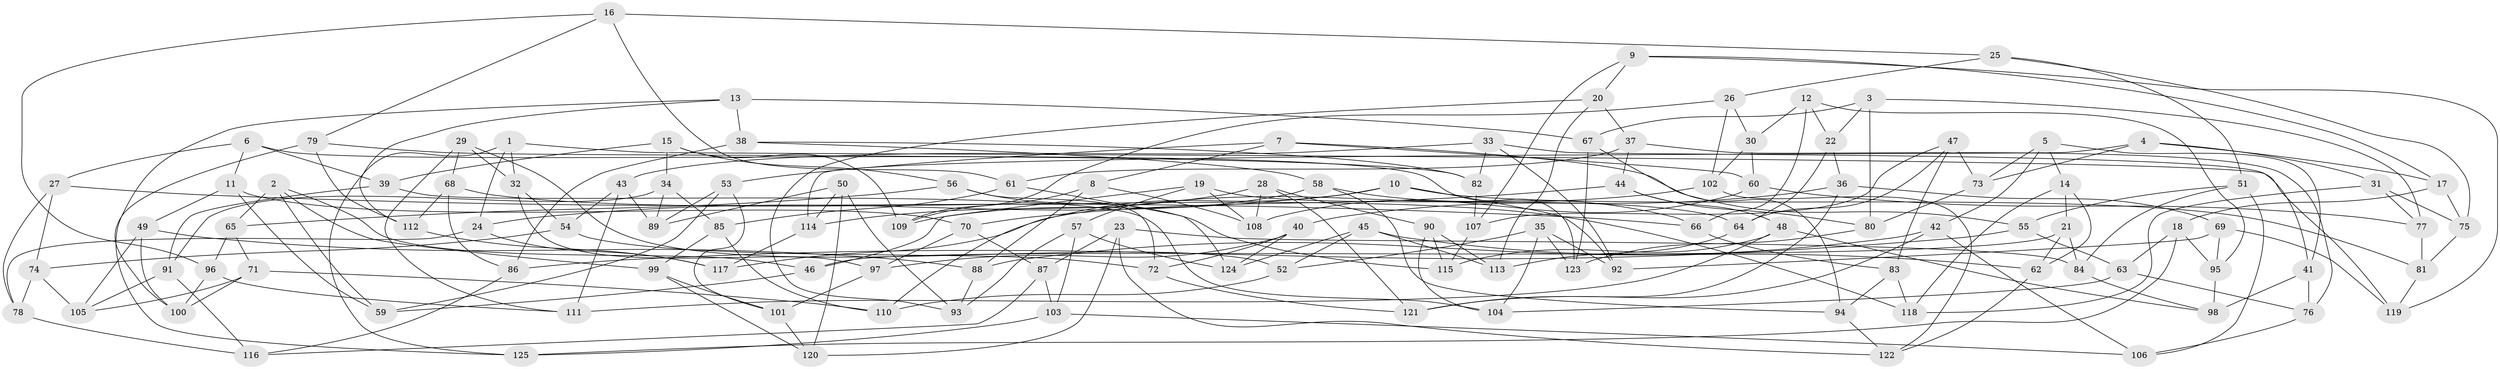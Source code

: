 // coarse degree distribution, {4: 0.3026315789473684, 6: 0.4342105263157895, 5: 0.19736842105263158, 3: 0.06578947368421052}
// Generated by graph-tools (version 1.1) at 2025/38/03/04/25 23:38:20]
// undirected, 125 vertices, 250 edges
graph export_dot {
  node [color=gray90,style=filled];
  1;
  2;
  3;
  4;
  5;
  6;
  7;
  8;
  9;
  10;
  11;
  12;
  13;
  14;
  15;
  16;
  17;
  18;
  19;
  20;
  21;
  22;
  23;
  24;
  25;
  26;
  27;
  28;
  29;
  30;
  31;
  32;
  33;
  34;
  35;
  36;
  37;
  38;
  39;
  40;
  41;
  42;
  43;
  44;
  45;
  46;
  47;
  48;
  49;
  50;
  51;
  52;
  53;
  54;
  55;
  56;
  57;
  58;
  59;
  60;
  61;
  62;
  63;
  64;
  65;
  66;
  67;
  68;
  69;
  70;
  71;
  72;
  73;
  74;
  75;
  76;
  77;
  78;
  79;
  80;
  81;
  82;
  83;
  84;
  85;
  86;
  87;
  88;
  89;
  90;
  91;
  92;
  93;
  94;
  95;
  96;
  97;
  98;
  99;
  100;
  101;
  102;
  103;
  104;
  105;
  106;
  107;
  108;
  109;
  110;
  111;
  112;
  113;
  114;
  115;
  116;
  117;
  118;
  119;
  120;
  121;
  122;
  123;
  124;
  125;
  1 -- 24;
  1 -- 125;
  1 -- 32;
  1 -- 119;
  2 -- 59;
  2 -- 46;
  2 -- 99;
  2 -- 65;
  3 -- 77;
  3 -- 67;
  3 -- 22;
  3 -- 80;
  4 -- 114;
  4 -- 31;
  4 -- 73;
  4 -- 17;
  5 -- 42;
  5 -- 41;
  5 -- 73;
  5 -- 14;
  6 -- 123;
  6 -- 11;
  6 -- 39;
  6 -- 27;
  7 -- 8;
  7 -- 55;
  7 -- 60;
  7 -- 53;
  8 -- 88;
  8 -- 108;
  8 -- 109;
  9 -- 17;
  9 -- 119;
  9 -- 107;
  9 -- 20;
  10 -- 92;
  10 -- 24;
  10 -- 110;
  10 -- 81;
  11 -- 59;
  11 -- 70;
  11 -- 49;
  12 -- 66;
  12 -- 22;
  12 -- 95;
  12 -- 30;
  13 -- 38;
  13 -- 67;
  13 -- 112;
  13 -- 125;
  14 -- 21;
  14 -- 62;
  14 -- 118;
  15 -- 39;
  15 -- 56;
  15 -- 34;
  15 -- 109;
  16 -- 25;
  16 -- 61;
  16 -- 96;
  16 -- 79;
  17 -- 18;
  17 -- 75;
  18 -- 95;
  18 -- 125;
  18 -- 63;
  19 -- 57;
  19 -- 64;
  19 -- 108;
  19 -- 46;
  20 -- 93;
  20 -- 113;
  20 -- 37;
  21 -- 62;
  21 -- 46;
  21 -- 84;
  22 -- 36;
  22 -- 64;
  23 -- 122;
  23 -- 84;
  23 -- 87;
  23 -- 120;
  24 -- 117;
  24 -- 78;
  25 -- 75;
  25 -- 26;
  25 -- 51;
  26 -- 102;
  26 -- 109;
  26 -- 30;
  27 -- 74;
  27 -- 66;
  27 -- 78;
  28 -- 108;
  28 -- 114;
  28 -- 121;
  28 -- 90;
  29 -- 111;
  29 -- 32;
  29 -- 52;
  29 -- 68;
  30 -- 60;
  30 -- 102;
  31 -- 75;
  31 -- 118;
  31 -- 77;
  32 -- 54;
  32 -- 97;
  33 -- 43;
  33 -- 41;
  33 -- 92;
  33 -- 82;
  34 -- 85;
  34 -- 91;
  34 -- 89;
  35 -- 123;
  35 -- 92;
  35 -- 52;
  35 -- 104;
  36 -- 40;
  36 -- 121;
  36 -- 69;
  37 -- 44;
  37 -- 76;
  37 -- 61;
  38 -- 58;
  38 -- 86;
  38 -- 82;
  39 -- 91;
  39 -- 104;
  40 -- 97;
  40 -- 72;
  40 -- 124;
  41 -- 98;
  41 -- 76;
  42 -- 121;
  42 -- 88;
  42 -- 106;
  43 -- 111;
  43 -- 54;
  43 -- 89;
  44 -- 70;
  44 -- 48;
  44 -- 80;
  45 -- 62;
  45 -- 124;
  45 -- 113;
  45 -- 52;
  46 -- 59;
  47 -- 64;
  47 -- 107;
  47 -- 83;
  47 -- 73;
  48 -- 115;
  48 -- 98;
  48 -- 111;
  49 -- 88;
  49 -- 100;
  49 -- 105;
  50 -- 93;
  50 -- 120;
  50 -- 89;
  50 -- 114;
  51 -- 55;
  51 -- 106;
  51 -- 84;
  52 -- 110;
  53 -- 101;
  53 -- 89;
  53 -- 59;
  54 -- 72;
  54 -- 74;
  55 -- 86;
  55 -- 63;
  56 -- 65;
  56 -- 72;
  56 -- 115;
  57 -- 124;
  57 -- 103;
  57 -- 93;
  58 -- 109;
  58 -- 66;
  58 -- 94;
  60 -- 77;
  60 -- 108;
  61 -- 124;
  61 -- 85;
  62 -- 122;
  63 -- 76;
  63 -- 104;
  64 -- 113;
  65 -- 71;
  65 -- 96;
  66 -- 83;
  67 -- 94;
  67 -- 123;
  68 -- 86;
  68 -- 118;
  68 -- 112;
  69 -- 119;
  69 -- 92;
  69 -- 95;
  70 -- 87;
  70 -- 97;
  71 -- 110;
  71 -- 105;
  71 -- 100;
  72 -- 121;
  73 -- 80;
  74 -- 78;
  74 -- 105;
  75 -- 81;
  76 -- 106;
  77 -- 81;
  78 -- 116;
  79 -- 112;
  79 -- 100;
  79 -- 82;
  80 -- 123;
  81 -- 119;
  82 -- 107;
  83 -- 94;
  83 -- 118;
  84 -- 98;
  85 -- 110;
  85 -- 99;
  86 -- 116;
  87 -- 103;
  87 -- 116;
  88 -- 93;
  90 -- 113;
  90 -- 115;
  90 -- 104;
  91 -- 116;
  91 -- 105;
  94 -- 122;
  95 -- 98;
  96 -- 111;
  96 -- 100;
  97 -- 101;
  99 -- 120;
  99 -- 101;
  101 -- 120;
  102 -- 122;
  102 -- 117;
  103 -- 125;
  103 -- 106;
  107 -- 115;
  112 -- 117;
  114 -- 117;
}
